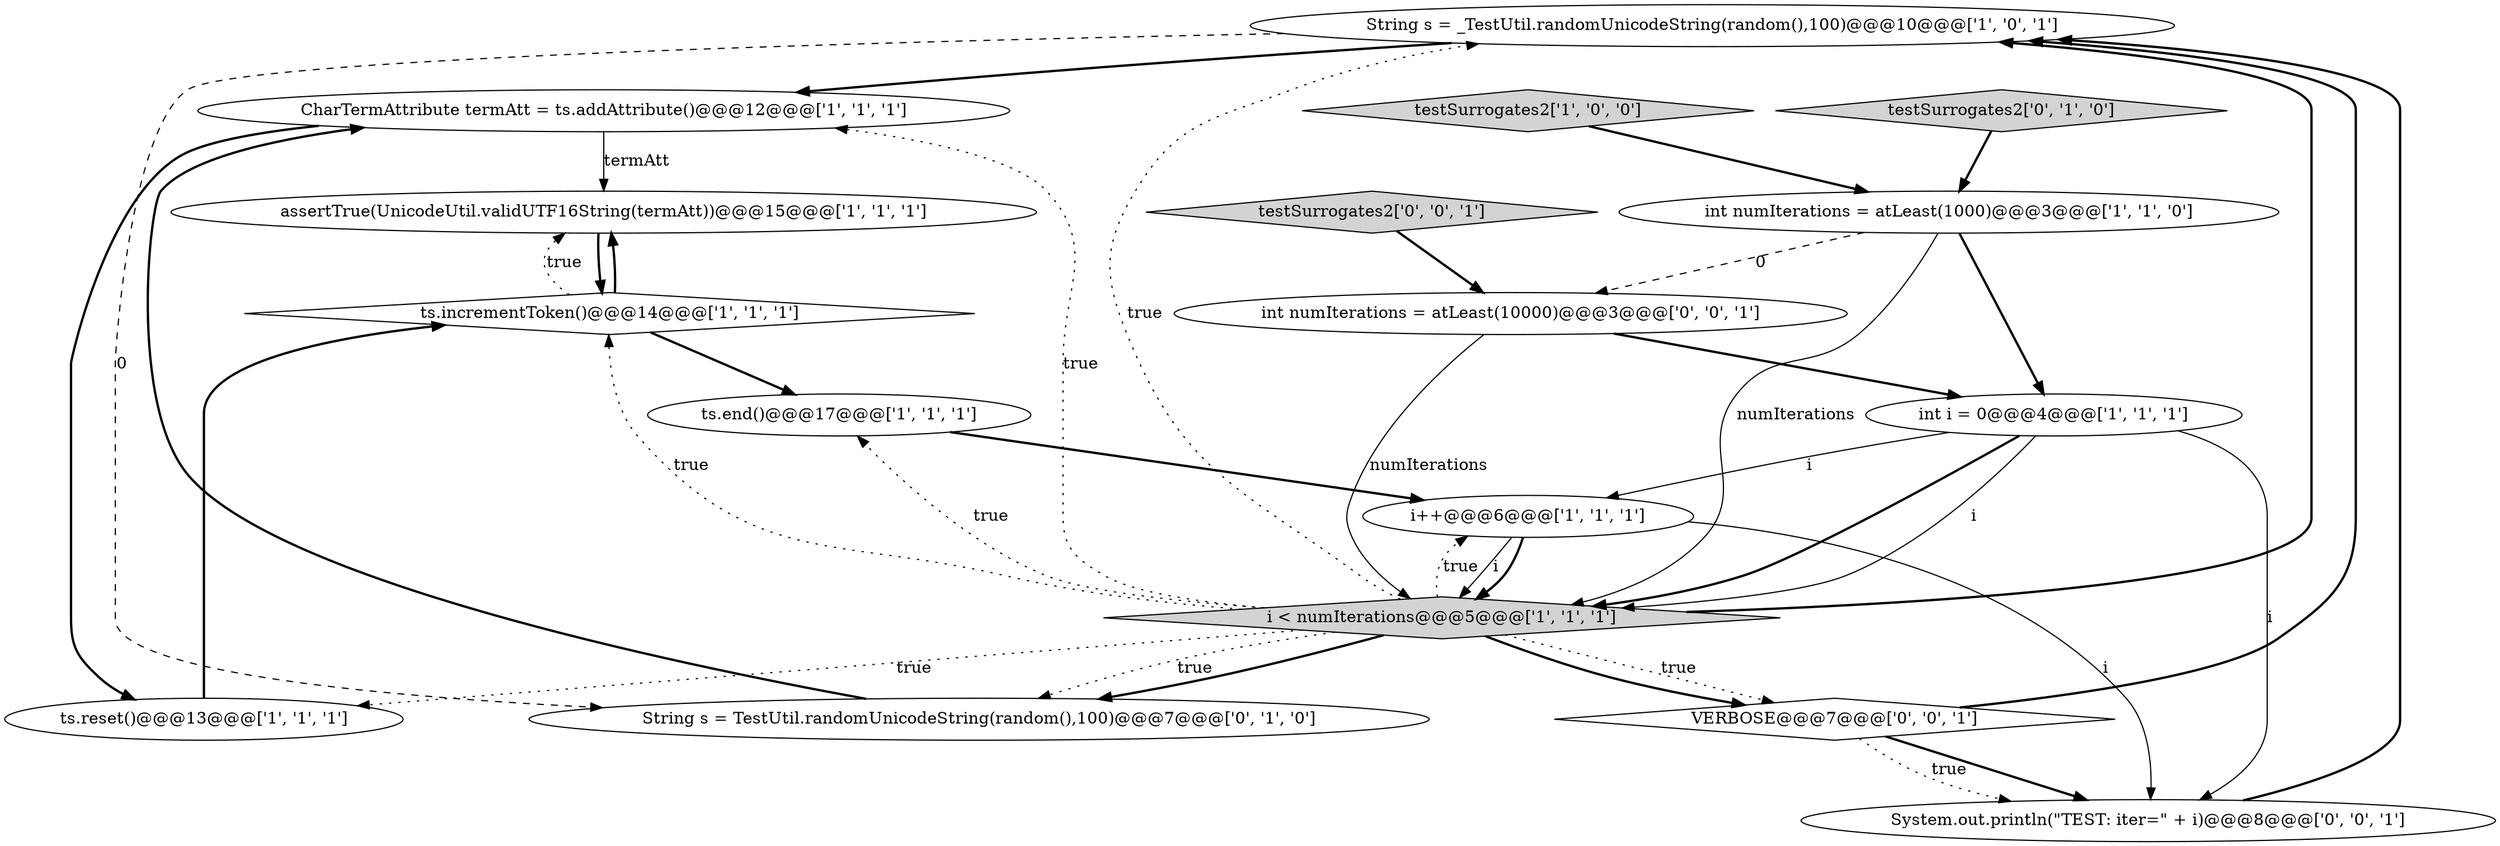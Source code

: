 digraph {
5 [style = filled, label = "String s = _TestUtil.randomUnicodeString(random(),100)@@@10@@@['1', '0', '1']", fillcolor = white, shape = ellipse image = "AAA0AAABBB1BBB"];
8 [style = filled, label = "assertTrue(UnicodeUtil.validUTF16String(termAtt))@@@15@@@['1', '1', '1']", fillcolor = white, shape = ellipse image = "AAA0AAABBB1BBB"];
11 [style = filled, label = "testSurrogates2['0', '1', '0']", fillcolor = lightgray, shape = diamond image = "AAA0AAABBB2BBB"];
10 [style = filled, label = "ts.reset()@@@13@@@['1', '1', '1']", fillcolor = white, shape = ellipse image = "AAA0AAABBB1BBB"];
2 [style = filled, label = "int numIterations = atLeast(1000)@@@3@@@['1', '1', '0']", fillcolor = white, shape = ellipse image = "AAA0AAABBB1BBB"];
14 [style = filled, label = "testSurrogates2['0', '0', '1']", fillcolor = lightgray, shape = diamond image = "AAA0AAABBB3BBB"];
6 [style = filled, label = "CharTermAttribute termAtt = ts.addAttribute()@@@12@@@['1', '1', '1']", fillcolor = white, shape = ellipse image = "AAA0AAABBB1BBB"];
3 [style = filled, label = "ts.incrementToken()@@@14@@@['1', '1', '1']", fillcolor = white, shape = diamond image = "AAA0AAABBB1BBB"];
9 [style = filled, label = "i++@@@6@@@['1', '1', '1']", fillcolor = white, shape = ellipse image = "AAA0AAABBB1BBB"];
1 [style = filled, label = "int i = 0@@@4@@@['1', '1', '1']", fillcolor = white, shape = ellipse image = "AAA0AAABBB1BBB"];
7 [style = filled, label = "i < numIterations@@@5@@@['1', '1', '1']", fillcolor = lightgray, shape = diamond image = "AAA0AAABBB1BBB"];
0 [style = filled, label = "ts.end()@@@17@@@['1', '1', '1']", fillcolor = white, shape = ellipse image = "AAA0AAABBB1BBB"];
15 [style = filled, label = "VERBOSE@@@7@@@['0', '0', '1']", fillcolor = white, shape = diamond image = "AAA0AAABBB3BBB"];
16 [style = filled, label = "System.out.println(\"TEST: iter=\" + i)@@@8@@@['0', '0', '1']", fillcolor = white, shape = ellipse image = "AAA0AAABBB3BBB"];
4 [style = filled, label = "testSurrogates2['1', '0', '0']", fillcolor = lightgray, shape = diamond image = "AAA0AAABBB1BBB"];
13 [style = filled, label = "int numIterations = atLeast(10000)@@@3@@@['0', '0', '1']", fillcolor = white, shape = ellipse image = "AAA0AAABBB3BBB"];
12 [style = filled, label = "String s = TestUtil.randomUnicodeString(random(),100)@@@7@@@['0', '1', '0']", fillcolor = white, shape = ellipse image = "AAA1AAABBB2BBB"];
1->7 [style = solid, label="i"];
6->8 [style = solid, label="termAtt"];
9->16 [style = solid, label="i"];
1->9 [style = solid, label="i"];
2->7 [style = solid, label="numIterations"];
7->10 [style = dotted, label="true"];
7->12 [style = dotted, label="true"];
0->9 [style = bold, label=""];
14->13 [style = bold, label=""];
3->8 [style = dotted, label="true"];
7->9 [style = dotted, label="true"];
11->2 [style = bold, label=""];
8->3 [style = bold, label=""];
10->3 [style = bold, label=""];
4->2 [style = bold, label=""];
7->6 [style = dotted, label="true"];
6->10 [style = bold, label=""];
7->5 [style = dotted, label="true"];
7->12 [style = bold, label=""];
7->15 [style = dotted, label="true"];
3->0 [style = bold, label=""];
2->1 [style = bold, label=""];
3->8 [style = bold, label=""];
15->16 [style = bold, label=""];
15->5 [style = bold, label=""];
5->12 [style = dashed, label="0"];
13->7 [style = solid, label="numIterations"];
16->5 [style = bold, label=""];
7->5 [style = bold, label=""];
13->1 [style = bold, label=""];
15->16 [style = dotted, label="true"];
7->0 [style = dotted, label="true"];
7->15 [style = bold, label=""];
1->7 [style = bold, label=""];
7->3 [style = dotted, label="true"];
9->7 [style = solid, label="i"];
1->16 [style = solid, label="i"];
5->6 [style = bold, label=""];
12->6 [style = bold, label=""];
2->13 [style = dashed, label="0"];
9->7 [style = bold, label=""];
}
